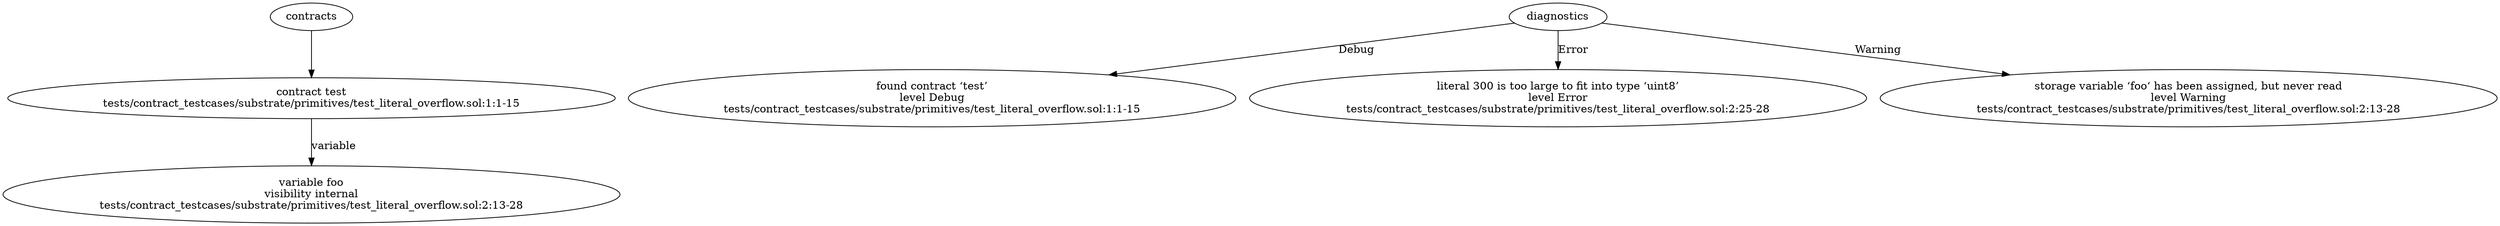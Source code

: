 strict digraph "tests/contract_testcases/substrate/primitives/test_literal_overflow.sol" {
	contract [label="contract test\ntests/contract_testcases/substrate/primitives/test_literal_overflow.sol:1:1-15"]
	var [label="variable foo\nvisibility internal\ntests/contract_testcases/substrate/primitives/test_literal_overflow.sol:2:13-28"]
	diagnostic [label="found contract ‘test’\nlevel Debug\ntests/contract_testcases/substrate/primitives/test_literal_overflow.sol:1:1-15"]
	diagnostic_6 [label="literal 300 is too large to fit into type ‘uint8’\nlevel Error\ntests/contract_testcases/substrate/primitives/test_literal_overflow.sol:2:25-28"]
	diagnostic_7 [label="storage variable ‘foo‘ has been assigned, but never read\nlevel Warning\ntests/contract_testcases/substrate/primitives/test_literal_overflow.sol:2:13-28"]
	contracts -> contract
	contract -> var [label="variable"]
	diagnostics -> diagnostic [label="Debug"]
	diagnostics -> diagnostic_6 [label="Error"]
	diagnostics -> diagnostic_7 [label="Warning"]
}
